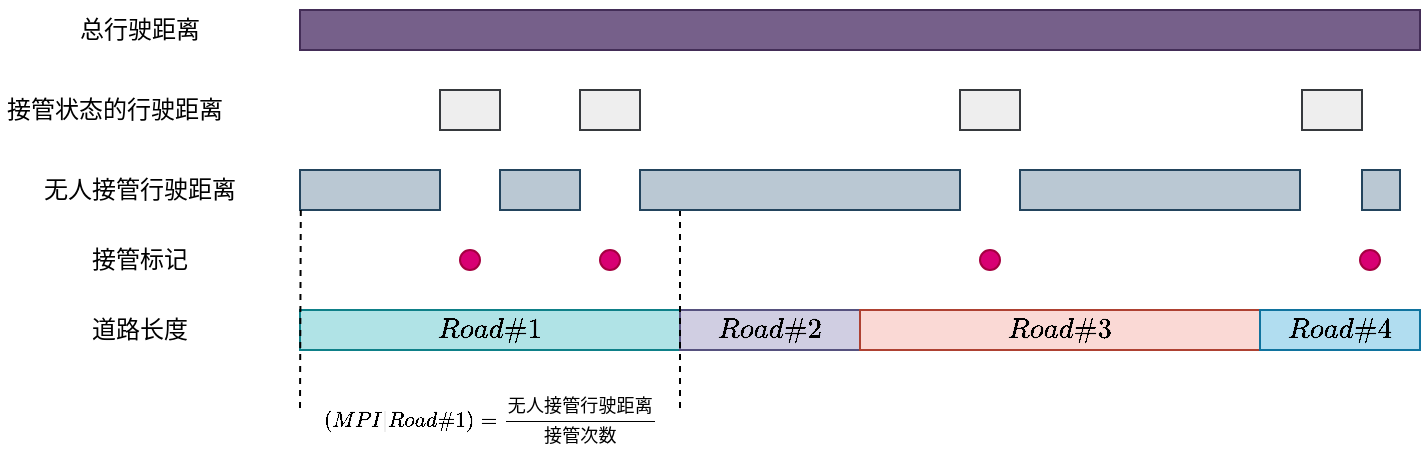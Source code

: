 <mxfile version="20.2.6" type="github">
  <diagram id="8gTWlTr3HglyYjwETdae" name="第 1 页">
    <mxGraphModel dx="939" dy="556" grid="1" gridSize="10" guides="1" tooltips="1" connect="1" arrows="1" fold="1" page="1" pageScale="1" pageWidth="827" pageHeight="1169" math="1" shadow="0">
      <root>
        <mxCell id="0" />
        <mxCell id="1" parent="0" />
        <mxCell id="fB1kKmx0TNIUG-KfTX_2-1" value="" style="rounded=0;whiteSpace=wrap;html=1;fillColor=#76608a;fontColor=#ffffff;strokeColor=#432D57;" vertex="1" parent="1">
          <mxGeometry x="170" y="280" width="560" height="20" as="geometry" />
        </mxCell>
        <mxCell id="fB1kKmx0TNIUG-KfTX_2-2" value="$$Road \#1$$" style="rounded=0;whiteSpace=wrap;html=1;fillColor=#b0e3e6;strokeColor=#0e8088;" vertex="1" parent="1">
          <mxGeometry x="170" y="430" width="190" height="20" as="geometry" />
        </mxCell>
        <mxCell id="fB1kKmx0TNIUG-KfTX_2-8" value="$$Road \#2$$" style="rounded=0;whiteSpace=wrap;html=1;fillColor=#d0cee2;strokeColor=#56517e;" vertex="1" parent="1">
          <mxGeometry x="360" y="430" width="90" height="20" as="geometry" />
        </mxCell>
        <mxCell id="fB1kKmx0TNIUG-KfTX_2-9" value="$$Road \#3$$" style="rounded=0;whiteSpace=wrap;html=1;fillColor=#fad9d5;strokeColor=#ae4132;" vertex="1" parent="1">
          <mxGeometry x="450" y="430" width="200" height="20" as="geometry" />
        </mxCell>
        <mxCell id="fB1kKmx0TNIUG-KfTX_2-10" value="$$Road \#4$$" style="rounded=0;whiteSpace=wrap;html=1;fillColor=#b1ddf0;strokeColor=#10739e;" vertex="1" parent="1">
          <mxGeometry x="650" y="430" width="80" height="20" as="geometry" />
        </mxCell>
        <mxCell id="fB1kKmx0TNIUG-KfTX_2-11" value="" style="rounded=0;whiteSpace=wrap;html=1;fillColor=#eeeeee;strokeColor=#36393d;" vertex="1" parent="1">
          <mxGeometry x="240" y="320" width="30" height="20" as="geometry" />
        </mxCell>
        <mxCell id="fB1kKmx0TNIUG-KfTX_2-12" value="" style="rounded=0;whiteSpace=wrap;html=1;fillColor=#eeeeee;strokeColor=#36393d;" vertex="1" parent="1">
          <mxGeometry x="500" y="320" width="30" height="20" as="geometry" />
        </mxCell>
        <mxCell id="fB1kKmx0TNIUG-KfTX_2-13" value="" style="rounded=0;whiteSpace=wrap;html=1;fillColor=#eeeeee;strokeColor=#36393d;" vertex="1" parent="1">
          <mxGeometry x="671" y="320" width="30" height="20" as="geometry" />
        </mxCell>
        <mxCell id="fB1kKmx0TNIUG-KfTX_2-14" value="总行驶距离" style="text;html=1;strokeColor=none;fillColor=none;align=center;verticalAlign=middle;whiteSpace=wrap;rounded=0;" vertex="1" parent="1">
          <mxGeometry x="40" y="275" width="100" height="30" as="geometry" />
        </mxCell>
        <mxCell id="fB1kKmx0TNIUG-KfTX_2-15" value="道路长度" style="text;html=1;strokeColor=none;fillColor=none;align=center;verticalAlign=middle;whiteSpace=wrap;rounded=0;" vertex="1" parent="1">
          <mxGeometry x="60" y="425" width="60" height="30" as="geometry" />
        </mxCell>
        <mxCell id="fB1kKmx0TNIUG-KfTX_2-16" value="接管状态的行驶距离" style="text;html=1;strokeColor=none;fillColor=none;align=center;verticalAlign=middle;whiteSpace=wrap;rounded=0;" vertex="1" parent="1">
          <mxGeometry x="20" y="315" width="115" height="30" as="geometry" />
        </mxCell>
        <mxCell id="fB1kKmx0TNIUG-KfTX_2-29" value="" style="rounded=0;whiteSpace=wrap;html=1;fillColor=#eeeeee;strokeColor=#36393d;" vertex="1" parent="1">
          <mxGeometry x="310" y="320" width="30" height="20" as="geometry" />
        </mxCell>
        <mxCell id="fB1kKmx0TNIUG-KfTX_2-36" value="" style="rounded=0;whiteSpace=wrap;html=1;fillColor=#bac8d3;strokeColor=#23445d;" vertex="1" parent="1">
          <mxGeometry x="170" y="360" width="70" height="20" as="geometry" />
        </mxCell>
        <mxCell id="fB1kKmx0TNIUG-KfTX_2-37" value="无人接管行驶距离" style="text;html=1;strokeColor=none;fillColor=none;align=center;verticalAlign=middle;whiteSpace=wrap;rounded=0;" vertex="1" parent="1">
          <mxGeometry x="40" y="355" width="100" height="30" as="geometry" />
        </mxCell>
        <mxCell id="fB1kKmx0TNIUG-KfTX_2-42" value="" style="ellipse;whiteSpace=wrap;html=1;aspect=fixed;direction=south;fillColor=#d80073;fontColor=#ffffff;strokeColor=#A50040;" vertex="1" parent="1">
          <mxGeometry x="320" y="400" width="10" height="10" as="geometry" />
        </mxCell>
        <mxCell id="fB1kKmx0TNIUG-KfTX_2-43" value="" style="ellipse;whiteSpace=wrap;html=1;aspect=fixed;fillColor=#d80073;fontColor=#ffffff;strokeColor=#A50040;" vertex="1" parent="1">
          <mxGeometry x="250" y="400" width="10" height="10" as="geometry" />
        </mxCell>
        <mxCell id="fB1kKmx0TNIUG-KfTX_2-44" value="" style="ellipse;whiteSpace=wrap;html=1;aspect=fixed;direction=south;fillColor=#d80073;fontColor=#ffffff;strokeColor=#A50040;" vertex="1" parent="1">
          <mxGeometry x="510" y="400" width="10" height="10" as="geometry" />
        </mxCell>
        <mxCell id="fB1kKmx0TNIUG-KfTX_2-45" value="" style="ellipse;whiteSpace=wrap;html=1;aspect=fixed;direction=south;fillColor=#d80073;fontColor=#ffffff;strokeColor=#A50040;" vertex="1" parent="1">
          <mxGeometry x="700" y="400" width="10" height="10" as="geometry" />
        </mxCell>
        <mxCell id="fB1kKmx0TNIUG-KfTX_2-46" value="接管标记" style="text;html=1;strokeColor=none;fillColor=none;align=center;verticalAlign=middle;whiteSpace=wrap;rounded=0;" vertex="1" parent="1">
          <mxGeometry x="40" y="390" width="100" height="30" as="geometry" />
        </mxCell>
        <mxCell id="fB1kKmx0TNIUG-KfTX_2-48" value="" style="endArrow=none;dashed=1;html=1;rounded=0;" edge="1" parent="1">
          <mxGeometry width="50" height="50" relative="1" as="geometry">
            <mxPoint x="360" y="380" as="sourcePoint" />
            <mxPoint x="360" y="480" as="targetPoint" />
          </mxGeometry>
        </mxCell>
        <mxCell id="fB1kKmx0TNIUG-KfTX_2-49" value="" style="endArrow=none;dashed=1;html=1;rounded=0;exitX=0.34;exitY=1.033;exitDx=0;exitDy=0;exitPerimeter=0;" edge="1" parent="1">
          <mxGeometry width="50" height="50" relative="1" as="geometry">
            <mxPoint x="170.4" y="380.0" as="sourcePoint" />
            <mxPoint x="170" y="480" as="targetPoint" />
          </mxGeometry>
        </mxCell>
        <mxCell id="fB1kKmx0TNIUG-KfTX_2-54" value="" style="rounded=0;whiteSpace=wrap;html=1;fillColor=#bac8d3;strokeColor=#23445d;" vertex="1" parent="1">
          <mxGeometry x="270" y="360" width="40" height="20" as="geometry" />
        </mxCell>
        <mxCell id="fB1kKmx0TNIUG-KfTX_2-55" value="" style="rounded=0;whiteSpace=wrap;html=1;fillColor=#bac8d3;strokeColor=#23445d;" vertex="1" parent="1">
          <mxGeometry x="340" y="360" width="160" height="20" as="geometry" />
        </mxCell>
        <mxCell id="fB1kKmx0TNIUG-KfTX_2-57" value="" style="rounded=0;whiteSpace=wrap;html=1;fillColor=#bac8d3;strokeColor=#23445d;" vertex="1" parent="1">
          <mxGeometry x="530" y="360" width="140" height="20" as="geometry" />
        </mxCell>
        <mxCell id="fB1kKmx0TNIUG-KfTX_2-61" value="&lt;font style=&quot;font-size: 9px;&quot;&gt;$$(MPI | Road \#1)=\frac{无人接管行驶距离}{接管次数}$$&lt;/font&gt;" style="text;html=1;align=center;verticalAlign=middle;resizable=0;points=[];autosize=1;strokeColor=none;fillColor=none;" vertex="1" parent="1">
          <mxGeometry x="140" y="470" width="250" height="30" as="geometry" />
        </mxCell>
        <mxCell id="fB1kKmx0TNIUG-KfTX_2-63" value="" style="rounded=0;whiteSpace=wrap;html=1;fillColor=#bac8d3;strokeColor=#23445d;" vertex="1" parent="1">
          <mxGeometry x="701" y="360" width="19" height="20" as="geometry" />
        </mxCell>
      </root>
    </mxGraphModel>
  </diagram>
</mxfile>
